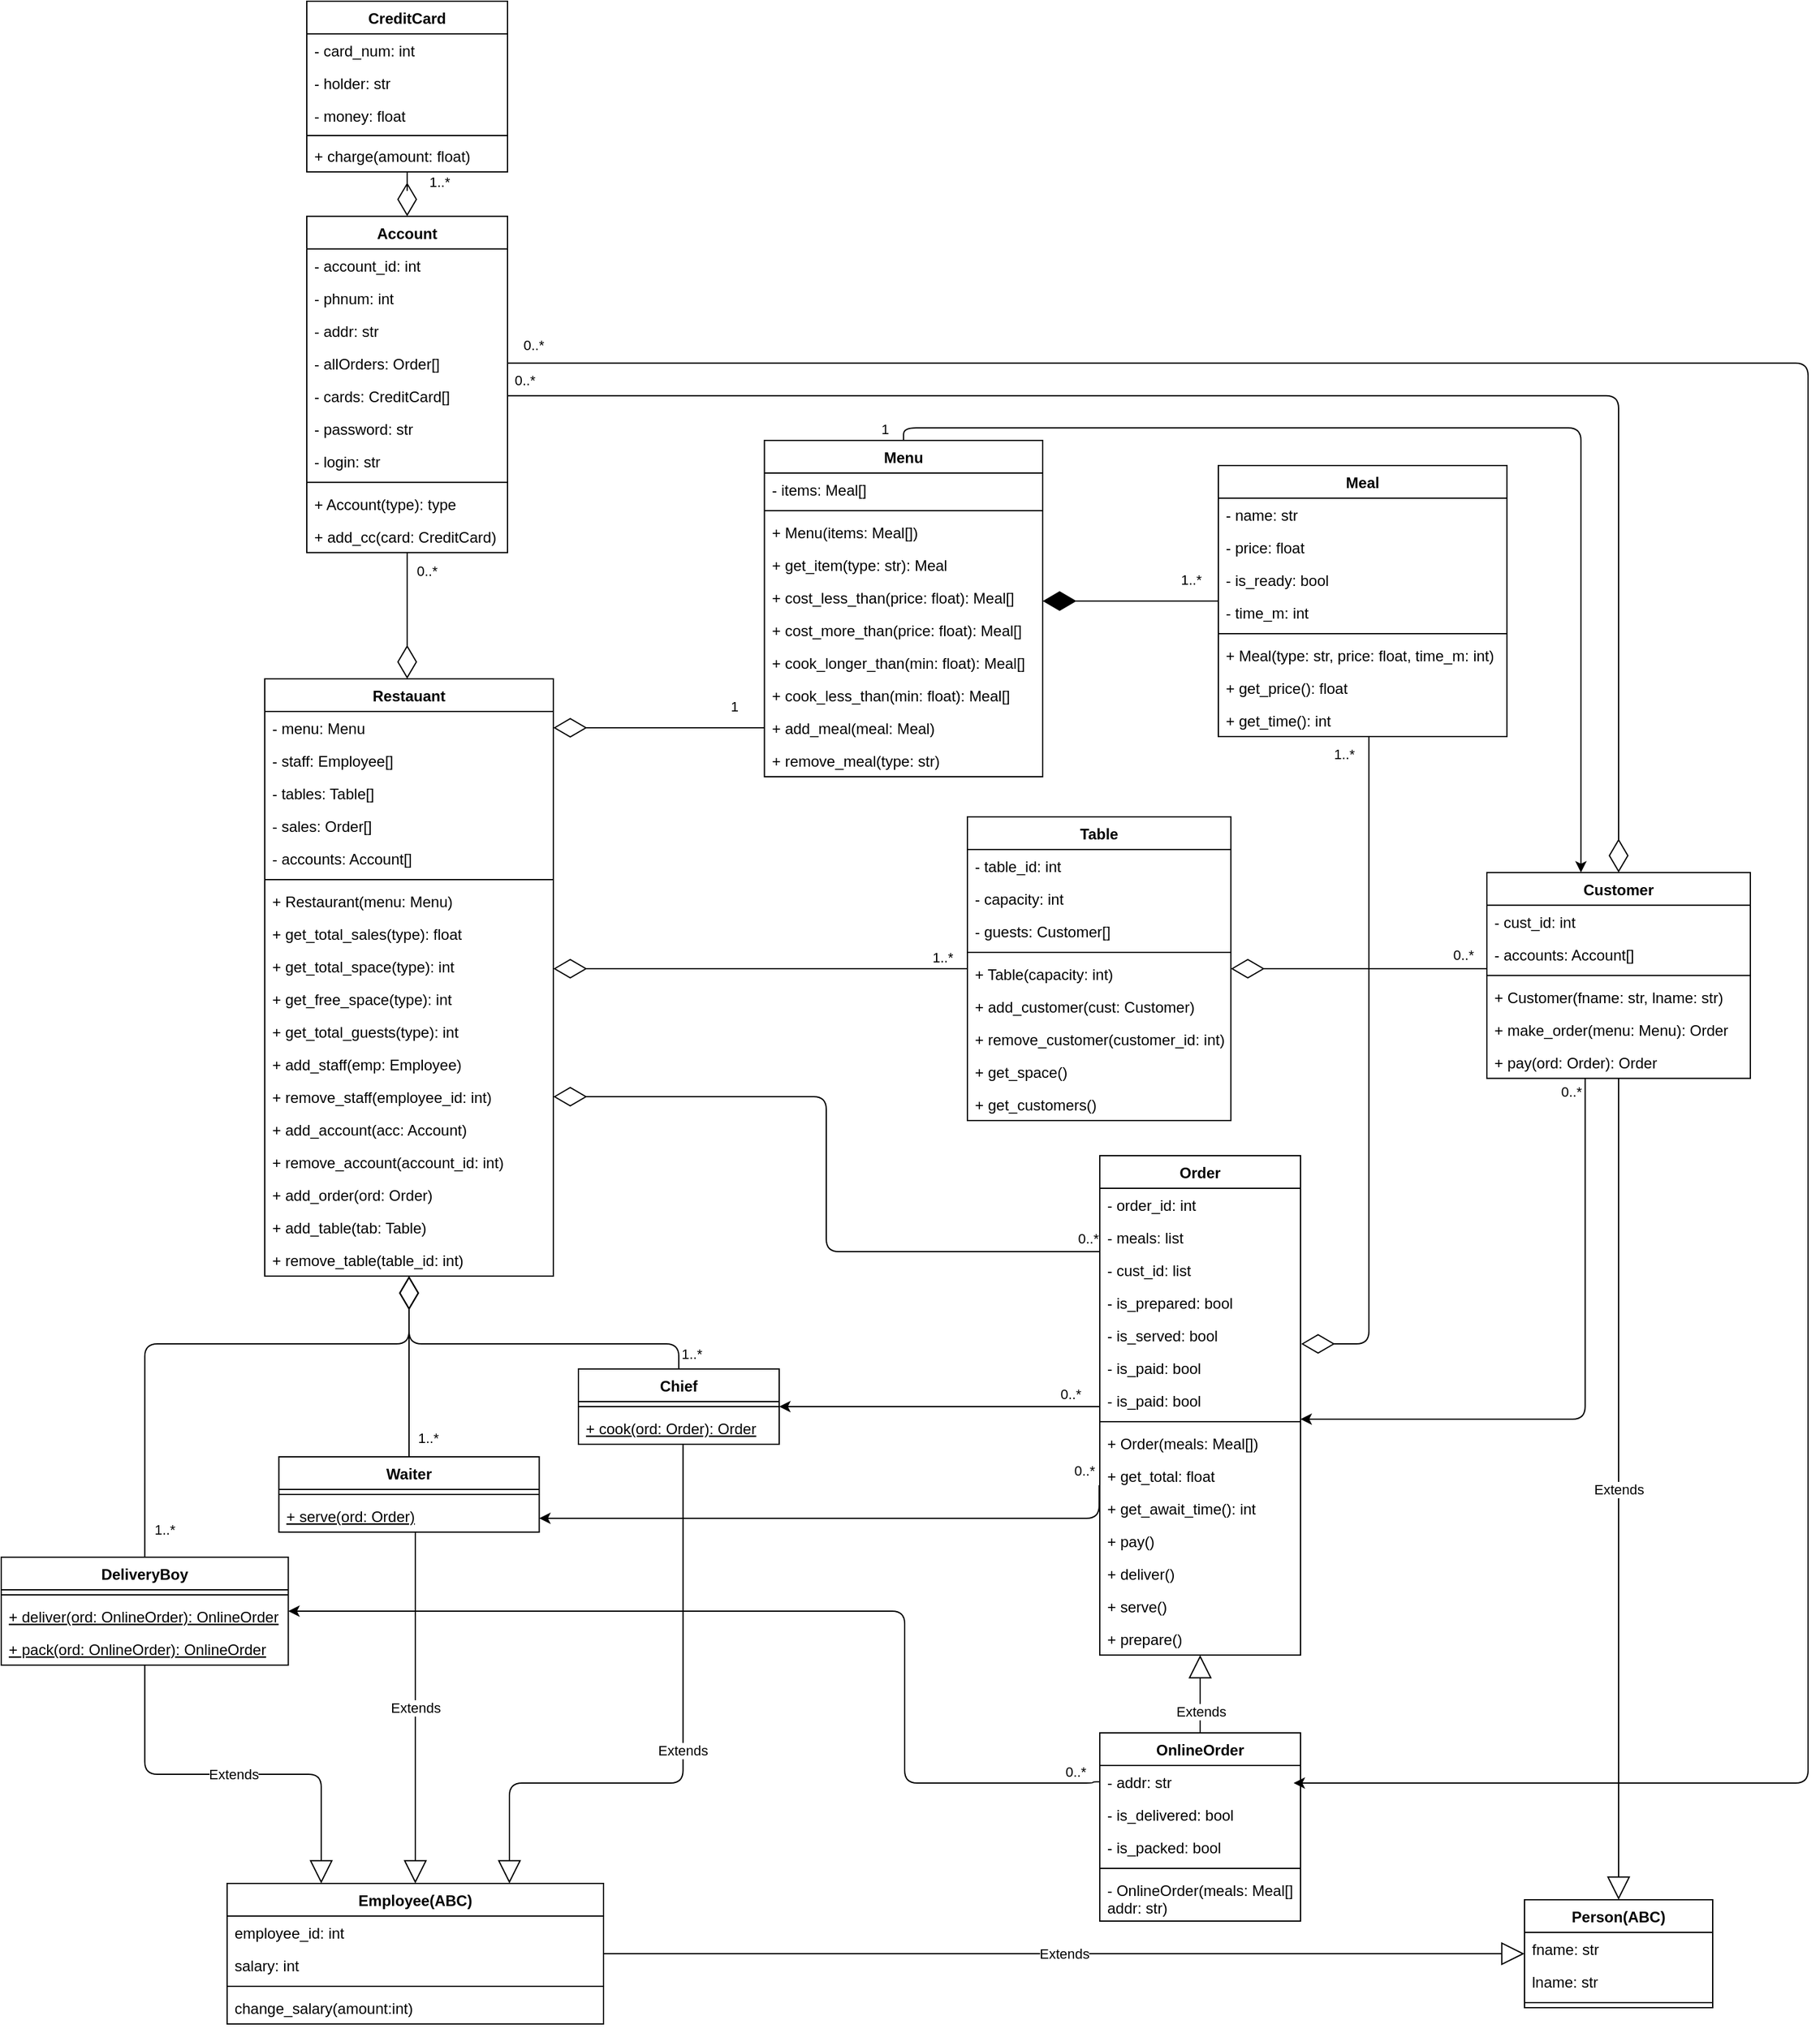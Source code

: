<mxfile version="14.6.12" type="device"><diagram id="C5RBs43oDa-KdzZeNtuy" name="Page-1"><mxGraphModel dx="1369" dy="354" grid="1" gridSize="10" guides="1" tooltips="1" connect="1" arrows="1" fold="1" page="1" pageScale="1" pageWidth="827" pageHeight="1169" math="0" shadow="0"><root><mxCell id="WIyWlLk6GJQsqaUBKTNV-0"/><mxCell id="WIyWlLk6GJQsqaUBKTNV-1" parent="WIyWlLk6GJQsqaUBKTNV-0"/><mxCell id="6IVgwyMmgzkGukLWkvMQ-4" value="Table" style="swimlane;fontStyle=1;align=center;verticalAlign=top;childLayout=stackLayout;horizontal=1;startSize=26;horizontalStack=0;resizeParent=1;resizeParentMax=0;resizeLast=0;collapsible=1;marginBottom=0;" parent="WIyWlLk6GJQsqaUBKTNV-1" vertex="1"><mxGeometry x="280" y="970" width="210" height="242" as="geometry"/></mxCell><mxCell id="6IVgwyMmgzkGukLWkvMQ-5" value="- table_id: int" style="text;strokeColor=none;fillColor=none;align=left;verticalAlign=top;spacingLeft=4;spacingRight=4;overflow=hidden;rotatable=0;points=[[0,0.5],[1,0.5]];portConstraint=eastwest;" parent="6IVgwyMmgzkGukLWkvMQ-4" vertex="1"><mxGeometry y="26" width="210" height="26" as="geometry"/></mxCell><mxCell id="CscqqmLNK9t5abqorVkc-76" value="- capacity: int" style="text;strokeColor=none;fillColor=none;align=left;verticalAlign=top;spacingLeft=4;spacingRight=4;overflow=hidden;rotatable=0;points=[[0,0.5],[1,0.5]];portConstraint=eastwest;" parent="6IVgwyMmgzkGukLWkvMQ-4" vertex="1"><mxGeometry y="52" width="210" height="26" as="geometry"/></mxCell><mxCell id="CscqqmLNK9t5abqorVkc-86" value="- guests: Customer[]" style="text;strokeColor=none;fillColor=none;align=left;verticalAlign=top;spacingLeft=4;spacingRight=4;overflow=hidden;rotatable=0;points=[[0,0.5],[1,0.5]];portConstraint=eastwest;" parent="6IVgwyMmgzkGukLWkvMQ-4" vertex="1"><mxGeometry y="78" width="210" height="26" as="geometry"/></mxCell><mxCell id="6IVgwyMmgzkGukLWkvMQ-6" value="" style="line;strokeWidth=1;fillColor=none;align=left;verticalAlign=middle;spacingTop=-1;spacingLeft=3;spacingRight=3;rotatable=0;labelPosition=right;points=[];portConstraint=eastwest;" parent="6IVgwyMmgzkGukLWkvMQ-4" vertex="1"><mxGeometry y="104" width="210" height="8" as="geometry"/></mxCell><mxCell id="CscqqmLNK9t5abqorVkc-157" value="+ Table(capacity: int)" style="text;strokeColor=none;fillColor=none;align=left;verticalAlign=top;spacingLeft=4;spacingRight=4;overflow=hidden;rotatable=0;points=[[0,0.5],[1,0.5]];portConstraint=eastwest;" parent="6IVgwyMmgzkGukLWkvMQ-4" vertex="1"><mxGeometry y="112" width="210" height="26" as="geometry"/></mxCell><mxCell id="CscqqmLNK9t5abqorVkc-158" value="+ add_customer(cust: Customer)" style="text;strokeColor=none;fillColor=none;align=left;verticalAlign=top;spacingLeft=4;spacingRight=4;overflow=hidden;rotatable=0;points=[[0,0.5],[1,0.5]];portConstraint=eastwest;" parent="6IVgwyMmgzkGukLWkvMQ-4" vertex="1"><mxGeometry y="138" width="210" height="26" as="geometry"/></mxCell><mxCell id="CscqqmLNK9t5abqorVkc-159" value="+ remove_customer(customer_id: int)" style="text;strokeColor=none;fillColor=none;align=left;verticalAlign=top;spacingLeft=4;spacingRight=4;overflow=hidden;rotatable=0;points=[[0,0.5],[1,0.5]];portConstraint=eastwest;" parent="6IVgwyMmgzkGukLWkvMQ-4" vertex="1"><mxGeometry y="164" width="210" height="26" as="geometry"/></mxCell><mxCell id="_CLAHyabNoiACAeS01h1-11" value="+ get_space()" style="text;strokeColor=none;fillColor=none;align=left;verticalAlign=top;spacingLeft=4;spacingRight=4;overflow=hidden;rotatable=0;points=[[0,0.5],[1,0.5]];portConstraint=eastwest;" vertex="1" parent="6IVgwyMmgzkGukLWkvMQ-4"><mxGeometry y="190" width="210" height="26" as="geometry"/></mxCell><mxCell id="_CLAHyabNoiACAeS01h1-12" value="+ get_customers()" style="text;strokeColor=none;fillColor=none;align=left;verticalAlign=top;spacingLeft=4;spacingRight=4;overflow=hidden;rotatable=0;points=[[0,0.5],[1,0.5]];portConstraint=eastwest;" vertex="1" parent="6IVgwyMmgzkGukLWkvMQ-4"><mxGeometry y="216" width="210" height="26" as="geometry"/></mxCell><mxCell id="6IVgwyMmgzkGukLWkvMQ-8" value="Order" style="swimlane;fontStyle=1;align=center;verticalAlign=top;childLayout=stackLayout;horizontal=1;startSize=26;horizontalStack=0;resizeParent=1;resizeParentMax=0;resizeLast=0;collapsible=1;marginBottom=0;" parent="WIyWlLk6GJQsqaUBKTNV-1" vertex="1"><mxGeometry x="385.5" y="1240" width="160" height="398" as="geometry"/></mxCell><mxCell id="6IVgwyMmgzkGukLWkvMQ-9" value="- order_id: int" style="text;strokeColor=none;fillColor=none;align=left;verticalAlign=top;spacingLeft=4;spacingRight=4;overflow=hidden;rotatable=0;points=[[0,0.5],[1,0.5]];portConstraint=eastwest;" parent="6IVgwyMmgzkGukLWkvMQ-8" vertex="1"><mxGeometry y="26" width="160" height="26" as="geometry"/></mxCell><mxCell id="CscqqmLNK9t5abqorVkc-18" value="- meals: list" style="text;strokeColor=none;fillColor=none;align=left;verticalAlign=top;spacingLeft=4;spacingRight=4;overflow=hidden;rotatable=0;points=[[0,0.5],[1,0.5]];portConstraint=eastwest;" parent="6IVgwyMmgzkGukLWkvMQ-8" vertex="1"><mxGeometry y="52" width="160" height="26" as="geometry"/></mxCell><mxCell id="CscqqmLNK9t5abqorVkc-88" value="- cust_id: list" style="text;strokeColor=none;fillColor=none;align=left;verticalAlign=top;spacingLeft=4;spacingRight=4;overflow=hidden;rotatable=0;points=[[0,0.5],[1,0.5]];portConstraint=eastwest;" parent="6IVgwyMmgzkGukLWkvMQ-8" vertex="1"><mxGeometry y="78" width="160" height="26" as="geometry"/></mxCell><mxCell id="CscqqmLNK9t5abqorVkc-169" value="- is_prepared: bool" style="text;strokeColor=none;fillColor=none;align=left;verticalAlign=top;spacingLeft=4;spacingRight=4;overflow=hidden;rotatable=0;points=[[0,0.5],[1,0.5]];portConstraint=eastwest;" parent="6IVgwyMmgzkGukLWkvMQ-8" vertex="1"><mxGeometry y="104" width="160" height="26" as="geometry"/></mxCell><mxCell id="CscqqmLNK9t5abqorVkc-254" value="- is_served: bool" style="text;strokeColor=none;fillColor=none;align=left;verticalAlign=top;spacingLeft=4;spacingRight=4;overflow=hidden;rotatable=0;points=[[0,0.5],[1,0.5]];portConstraint=eastwest;" parent="6IVgwyMmgzkGukLWkvMQ-8" vertex="1"><mxGeometry y="130" width="160" height="26" as="geometry"/></mxCell><mxCell id="CscqqmLNK9t5abqorVkc-255" value="- is_paid: bool" style="text;strokeColor=none;fillColor=none;align=left;verticalAlign=top;spacingLeft=4;spacingRight=4;overflow=hidden;rotatable=0;points=[[0,0.5],[1,0.5]];portConstraint=eastwest;" parent="6IVgwyMmgzkGukLWkvMQ-8" vertex="1"><mxGeometry y="156" width="160" height="26" as="geometry"/></mxCell><mxCell id="_CLAHyabNoiACAeS01h1-6" value="- is_paid: bool" style="text;strokeColor=none;fillColor=none;align=left;verticalAlign=top;spacingLeft=4;spacingRight=4;overflow=hidden;rotatable=0;points=[[0,0.5],[1,0.5]];portConstraint=eastwest;" vertex="1" parent="6IVgwyMmgzkGukLWkvMQ-8"><mxGeometry y="182" width="160" height="26" as="geometry"/></mxCell><mxCell id="6IVgwyMmgzkGukLWkvMQ-10" value="" style="line;strokeWidth=1;fillColor=none;align=left;verticalAlign=middle;spacingTop=-1;spacingLeft=3;spacingRight=3;rotatable=0;labelPosition=right;points=[];portConstraint=eastwest;" parent="6IVgwyMmgzkGukLWkvMQ-8" vertex="1"><mxGeometry y="208" width="160" height="8" as="geometry"/></mxCell><mxCell id="CscqqmLNK9t5abqorVkc-39" value="+ Order(meals: Meal[])" style="text;strokeColor=none;fillColor=none;align=left;verticalAlign=top;spacingLeft=4;spacingRight=4;overflow=hidden;rotatable=0;points=[[0,0.5],[1,0.5]];portConstraint=eastwest;" parent="6IVgwyMmgzkGukLWkvMQ-8" vertex="1"><mxGeometry y="216" width="160" height="26" as="geometry"/></mxCell><mxCell id="CscqqmLNK9t5abqorVkc-35" value="+ get_total: float" style="text;strokeColor=none;fillColor=none;align=left;verticalAlign=top;spacingLeft=4;spacingRight=4;overflow=hidden;rotatable=0;points=[[0,0.5],[1,0.5]];portConstraint=eastwest;" parent="6IVgwyMmgzkGukLWkvMQ-8" vertex="1"><mxGeometry y="242" width="160" height="26" as="geometry"/></mxCell><mxCell id="CscqqmLNK9t5abqorVkc-48" value="+ get_await_time(): int" style="text;strokeColor=none;fillColor=none;align=left;verticalAlign=top;spacingLeft=4;spacingRight=4;overflow=hidden;rotatable=0;points=[[0,0.5],[1,0.5]];portConstraint=eastwest;" parent="6IVgwyMmgzkGukLWkvMQ-8" vertex="1"><mxGeometry y="268" width="160" height="26" as="geometry"/></mxCell><mxCell id="_CLAHyabNoiACAeS01h1-7" value="+ pay()" style="text;strokeColor=none;fillColor=none;align=left;verticalAlign=top;spacingLeft=4;spacingRight=4;overflow=hidden;rotatable=0;points=[[0,0.5],[1,0.5]];portConstraint=eastwest;" vertex="1" parent="6IVgwyMmgzkGukLWkvMQ-8"><mxGeometry y="294" width="160" height="26" as="geometry"/></mxCell><mxCell id="_CLAHyabNoiACAeS01h1-8" value="+ deliver()" style="text;strokeColor=none;fillColor=none;align=left;verticalAlign=top;spacingLeft=4;spacingRight=4;overflow=hidden;rotatable=0;points=[[0,0.5],[1,0.5]];portConstraint=eastwest;" vertex="1" parent="6IVgwyMmgzkGukLWkvMQ-8"><mxGeometry y="320" width="160" height="26" as="geometry"/></mxCell><mxCell id="_CLAHyabNoiACAeS01h1-9" value="+ serve()" style="text;strokeColor=none;fillColor=none;align=left;verticalAlign=top;spacingLeft=4;spacingRight=4;overflow=hidden;rotatable=0;points=[[0,0.5],[1,0.5]];portConstraint=eastwest;" vertex="1" parent="6IVgwyMmgzkGukLWkvMQ-8"><mxGeometry y="346" width="160" height="26" as="geometry"/></mxCell><mxCell id="_CLAHyabNoiACAeS01h1-10" value="+ prepare()" style="text;strokeColor=none;fillColor=none;align=left;verticalAlign=top;spacingLeft=4;spacingRight=4;overflow=hidden;rotatable=0;points=[[0,0.5],[1,0.5]];portConstraint=eastwest;" vertex="1" parent="6IVgwyMmgzkGukLWkvMQ-8"><mxGeometry y="372" width="160" height="26" as="geometry"/></mxCell><mxCell id="6IVgwyMmgzkGukLWkvMQ-28" value="Person(ABC)" style="swimlane;fontStyle=1;align=center;verticalAlign=top;childLayout=stackLayout;horizontal=1;startSize=26;horizontalStack=0;resizeParent=1;resizeParentMax=0;resizeLast=0;collapsible=1;marginBottom=0;" parent="WIyWlLk6GJQsqaUBKTNV-1" vertex="1"><mxGeometry x="724" y="1833" width="150" height="86" as="geometry"/></mxCell><mxCell id="6IVgwyMmgzkGukLWkvMQ-29" value="fname: str" style="text;strokeColor=none;fillColor=none;align=left;verticalAlign=top;spacingLeft=4;spacingRight=4;overflow=hidden;rotatable=0;points=[[0,0.5],[1,0.5]];portConstraint=eastwest;" parent="6IVgwyMmgzkGukLWkvMQ-28" vertex="1"><mxGeometry y="26" width="150" height="26" as="geometry"/></mxCell><mxCell id="6IVgwyMmgzkGukLWkvMQ-136" value="lname: str" style="text;strokeColor=none;fillColor=none;align=left;verticalAlign=top;spacingLeft=4;spacingRight=4;overflow=hidden;rotatable=0;points=[[0,0.5],[1,0.5]];portConstraint=eastwest;" parent="6IVgwyMmgzkGukLWkvMQ-28" vertex="1"><mxGeometry y="52" width="150" height="26" as="geometry"/></mxCell><mxCell id="6IVgwyMmgzkGukLWkvMQ-30" value="" style="line;strokeWidth=1;fillColor=none;align=left;verticalAlign=middle;spacingTop=-1;spacingLeft=3;spacingRight=3;rotatable=0;labelPosition=right;points=[];portConstraint=eastwest;" parent="6IVgwyMmgzkGukLWkvMQ-28" vertex="1"><mxGeometry y="78" width="150" height="8" as="geometry"/></mxCell><mxCell id="6IVgwyMmgzkGukLWkvMQ-32" value="Customer" style="swimlane;fontStyle=1;align=center;verticalAlign=top;childLayout=stackLayout;horizontal=1;startSize=26;horizontalStack=0;resizeParent=1;resizeParentMax=0;resizeLast=0;collapsible=1;marginBottom=0;" parent="WIyWlLk6GJQsqaUBKTNV-1" vertex="1"><mxGeometry x="694" y="1014.34" width="210" height="164" as="geometry"/></mxCell><mxCell id="6IVgwyMmgzkGukLWkvMQ-33" value="- cust_id: int" style="text;strokeColor=none;fillColor=none;align=left;verticalAlign=top;spacingLeft=4;spacingRight=4;overflow=hidden;rotatable=0;points=[[0,0.5],[1,0.5]];portConstraint=eastwest;" parent="6IVgwyMmgzkGukLWkvMQ-32" vertex="1"><mxGeometry y="26" width="210" height="26" as="geometry"/></mxCell><mxCell id="CscqqmLNK9t5abqorVkc-150" value="- accounts: Account[]" style="text;strokeColor=none;fillColor=none;align=left;verticalAlign=top;spacingLeft=4;spacingRight=4;overflow=hidden;rotatable=0;points=[[0,0.5],[1,0.5]];portConstraint=eastwest;" parent="6IVgwyMmgzkGukLWkvMQ-32" vertex="1"><mxGeometry y="52" width="210" height="26" as="geometry"/></mxCell><mxCell id="6IVgwyMmgzkGukLWkvMQ-34" value="" style="line;strokeWidth=1;fillColor=none;align=left;verticalAlign=middle;spacingTop=-1;spacingLeft=3;spacingRight=3;rotatable=0;labelPosition=right;points=[];portConstraint=eastwest;" parent="6IVgwyMmgzkGukLWkvMQ-32" vertex="1"><mxGeometry y="78" width="210" height="8" as="geometry"/></mxCell><mxCell id="CscqqmLNK9t5abqorVkc-21" value="+ Customer(fname: str, lname: str)" style="text;strokeColor=none;fillColor=none;align=left;verticalAlign=top;spacingLeft=4;spacingRight=4;overflow=hidden;rotatable=0;points=[[0,0.5],[1,0.5]];portConstraint=eastwest;" parent="6IVgwyMmgzkGukLWkvMQ-32" vertex="1"><mxGeometry y="86" width="210" height="26" as="geometry"/></mxCell><mxCell id="CscqqmLNK9t5abqorVkc-41" value="+ make_order(menu: Menu): Order" style="text;strokeColor=none;fillColor=none;align=left;verticalAlign=top;spacingLeft=4;spacingRight=4;overflow=hidden;rotatable=0;points=[[0,0.5],[1,0.5]];portConstraint=eastwest;" parent="6IVgwyMmgzkGukLWkvMQ-32" vertex="1"><mxGeometry y="112" width="210" height="26" as="geometry"/></mxCell><mxCell id="CscqqmLNK9t5abqorVkc-256" value="+ pay(ord: Order): Order" style="text;strokeColor=none;fillColor=none;align=left;verticalAlign=top;spacingLeft=4;spacingRight=4;overflow=hidden;rotatable=0;points=[[0,0.5],[1,0.5]];portConstraint=eastwest;" parent="6IVgwyMmgzkGukLWkvMQ-32" vertex="1"><mxGeometry y="138" width="210" height="26" as="geometry"/></mxCell><mxCell id="6IVgwyMmgzkGukLWkvMQ-36" value="Employee(ABC)" style="swimlane;fontStyle=1;align=center;verticalAlign=top;childLayout=stackLayout;horizontal=1;startSize=26;horizontalStack=0;resizeParent=1;resizeParentMax=0;resizeLast=0;collapsible=1;marginBottom=0;" parent="WIyWlLk6GJQsqaUBKTNV-1" vertex="1"><mxGeometry x="-310" y="1820" width="300" height="112" as="geometry"/></mxCell><mxCell id="O6WLs0BaMS3x6yio9JV_-1" value="employee_id: int" style="text;strokeColor=none;fillColor=none;align=left;verticalAlign=top;spacingLeft=4;spacingRight=4;overflow=hidden;rotatable=0;points=[[0,0.5],[1,0.5]];portConstraint=eastwest;" parent="6IVgwyMmgzkGukLWkvMQ-36" vertex="1"><mxGeometry y="26" width="300" height="26" as="geometry"/></mxCell><mxCell id="6IVgwyMmgzkGukLWkvMQ-37" value="salary: int" style="text;strokeColor=none;fillColor=none;align=left;verticalAlign=top;spacingLeft=4;spacingRight=4;overflow=hidden;rotatable=0;points=[[0,0.5],[1,0.5]];portConstraint=eastwest;" parent="6IVgwyMmgzkGukLWkvMQ-36" vertex="1"><mxGeometry y="52" width="300" height="26" as="geometry"/></mxCell><mxCell id="6IVgwyMmgzkGukLWkvMQ-38" value="" style="line;strokeWidth=1;fillColor=none;align=left;verticalAlign=middle;spacingTop=-1;spacingLeft=3;spacingRight=3;rotatable=0;labelPosition=right;points=[];portConstraint=eastwest;" parent="6IVgwyMmgzkGukLWkvMQ-36" vertex="1"><mxGeometry y="78" width="300" height="8" as="geometry"/></mxCell><mxCell id="CscqqmLNK9t5abqorVkc-58" value="change_salary(amount:int)" style="text;strokeColor=none;fillColor=none;align=left;verticalAlign=top;spacingLeft=4;spacingRight=4;overflow=hidden;rotatable=0;points=[[0,0.5],[1,0.5]];portConstraint=eastwest;" parent="6IVgwyMmgzkGukLWkvMQ-36" vertex="1"><mxGeometry y="86" width="300" height="26" as="geometry"/></mxCell><mxCell id="6IVgwyMmgzkGukLWkvMQ-45" value="Waiter" style="swimlane;fontStyle=1;align=center;verticalAlign=top;childLayout=stackLayout;horizontal=1;startSize=26;horizontalStack=0;resizeParent=1;resizeParentMax=0;resizeLast=0;collapsible=1;marginBottom=0;" parent="WIyWlLk6GJQsqaUBKTNV-1" vertex="1"><mxGeometry x="-268.75" y="1480" width="207.5" height="60" as="geometry"/></mxCell><mxCell id="6IVgwyMmgzkGukLWkvMQ-47" value="" style="line;strokeWidth=1;fillColor=none;align=left;verticalAlign=middle;spacingTop=-1;spacingLeft=3;spacingRight=3;rotatable=0;labelPosition=right;points=[];portConstraint=eastwest;" parent="6IVgwyMmgzkGukLWkvMQ-45" vertex="1"><mxGeometry y="26" width="207.5" height="8" as="geometry"/></mxCell><mxCell id="CscqqmLNK9t5abqorVkc-20" value="+ serve(ord: Order)" style="text;strokeColor=none;fillColor=none;align=left;verticalAlign=top;spacingLeft=4;spacingRight=4;overflow=hidden;rotatable=0;points=[[0,0.5],[1,0.5]];portConstraint=eastwest;fontStyle=4" parent="6IVgwyMmgzkGukLWkvMQ-45" vertex="1"><mxGeometry y="34" width="207.5" height="26" as="geometry"/></mxCell><mxCell id="6IVgwyMmgzkGukLWkvMQ-66" value="CreditCard" style="swimlane;fontStyle=1;align=center;verticalAlign=top;childLayout=stackLayout;horizontal=1;startSize=26;horizontalStack=0;resizeParent=1;resizeParentMax=0;resizeLast=0;collapsible=1;marginBottom=0;" parent="WIyWlLk6GJQsqaUBKTNV-1" vertex="1"><mxGeometry x="-246.5" y="320" width="160" height="136" as="geometry"/></mxCell><mxCell id="6IVgwyMmgzkGukLWkvMQ-141" value="- card_num: int" style="text;strokeColor=none;fillColor=none;align=left;verticalAlign=top;spacingLeft=4;spacingRight=4;overflow=hidden;rotatable=0;points=[[0,0.5],[1,0.5]];portConstraint=eastwest;" parent="6IVgwyMmgzkGukLWkvMQ-66" vertex="1"><mxGeometry y="26" width="160" height="26" as="geometry"/></mxCell><mxCell id="6IVgwyMmgzkGukLWkvMQ-142" value="- holder: str" style="text;strokeColor=none;fillColor=none;align=left;verticalAlign=top;spacingLeft=4;spacingRight=4;overflow=hidden;rotatable=0;points=[[0,0.5],[1,0.5]];portConstraint=eastwest;" parent="6IVgwyMmgzkGukLWkvMQ-66" vertex="1"><mxGeometry y="52" width="160" height="26" as="geometry"/></mxCell><mxCell id="_CLAHyabNoiACAeS01h1-4" value="- money: float" style="text;strokeColor=none;fillColor=none;align=left;verticalAlign=top;spacingLeft=4;spacingRight=4;overflow=hidden;rotatable=0;points=[[0,0.5],[1,0.5]];portConstraint=eastwest;" vertex="1" parent="6IVgwyMmgzkGukLWkvMQ-66"><mxGeometry y="78" width="160" height="26" as="geometry"/></mxCell><mxCell id="6IVgwyMmgzkGukLWkvMQ-68" value="" style="line;strokeWidth=1;fillColor=none;align=left;verticalAlign=middle;spacingTop=-1;spacingLeft=3;spacingRight=3;rotatable=0;labelPosition=right;points=[];portConstraint=eastwest;" parent="6IVgwyMmgzkGukLWkvMQ-66" vertex="1"><mxGeometry y="104" width="160" height="6" as="geometry"/></mxCell><mxCell id="CscqqmLNK9t5abqorVkc-16" value="+ charge(amount: float)" style="text;strokeColor=none;fillColor=none;align=left;verticalAlign=top;spacingLeft=4;spacingRight=4;overflow=hidden;rotatable=0;points=[[0,0.5],[1,0.5]];portConstraint=eastwest;" parent="6IVgwyMmgzkGukLWkvMQ-66" vertex="1"><mxGeometry y="110" width="160" height="26" as="geometry"/></mxCell><mxCell id="6IVgwyMmgzkGukLWkvMQ-150" value="OnlineOrder" style="swimlane;fontStyle=1;align=center;verticalAlign=top;childLayout=stackLayout;horizontal=1;startSize=26;horizontalStack=0;resizeParent=1;resizeParentMax=0;resizeLast=0;collapsible=1;marginBottom=0;" parent="WIyWlLk6GJQsqaUBKTNV-1" vertex="1"><mxGeometry x="385.5" y="1700" width="160" height="150" as="geometry"/></mxCell><mxCell id="CscqqmLNK9t5abqorVkc-70" value="- addr: str" style="text;strokeColor=none;fillColor=none;align=left;verticalAlign=top;spacingLeft=4;spacingRight=4;overflow=hidden;rotatable=0;points=[[0,0.5],[1,0.5]];portConstraint=eastwest;" parent="6IVgwyMmgzkGukLWkvMQ-150" vertex="1"><mxGeometry y="26" width="160" height="26" as="geometry"/></mxCell><mxCell id="CscqqmLNK9t5abqorVkc-72" value="- is_delivered: bool" style="text;strokeColor=none;fillColor=none;align=left;verticalAlign=top;spacingLeft=4;spacingRight=4;overflow=hidden;rotatable=0;points=[[0,0.5],[1,0.5]];portConstraint=eastwest;" parent="6IVgwyMmgzkGukLWkvMQ-150" vertex="1"><mxGeometry y="52" width="160" height="26" as="geometry"/></mxCell><mxCell id="CscqqmLNK9t5abqorVkc-266" value="- is_packed: bool" style="text;strokeColor=none;fillColor=none;align=left;verticalAlign=top;spacingLeft=4;spacingRight=4;overflow=hidden;rotatable=0;points=[[0,0.5],[1,0.5]];portConstraint=eastwest;" parent="6IVgwyMmgzkGukLWkvMQ-150" vertex="1"><mxGeometry y="78" width="160" height="26" as="geometry"/></mxCell><mxCell id="6IVgwyMmgzkGukLWkvMQ-152" value="" style="line;strokeWidth=1;fillColor=none;align=left;verticalAlign=middle;spacingTop=-1;spacingLeft=3;spacingRight=3;rotatable=0;labelPosition=right;points=[];portConstraint=eastwest;" parent="6IVgwyMmgzkGukLWkvMQ-150" vertex="1"><mxGeometry y="104" width="160" height="8" as="geometry"/></mxCell><mxCell id="CscqqmLNK9t5abqorVkc-83" value="- OnlineOrder(meals: Meal[], &#10;addr: str)" style="text;strokeColor=none;fillColor=none;align=left;verticalAlign=top;spacingLeft=4;spacingRight=4;overflow=hidden;rotatable=0;points=[[0,0.5],[1,0.5]];portConstraint=eastwest;" parent="6IVgwyMmgzkGukLWkvMQ-150" vertex="1"><mxGeometry y="112" width="160" height="38" as="geometry"/></mxCell><mxCell id="CscqqmLNK9t5abqorVkc-22" value="Meal" style="swimlane;fontStyle=1;align=center;verticalAlign=top;childLayout=stackLayout;horizontal=1;startSize=26;horizontalStack=0;resizeParent=1;resizeParentMax=0;resizeLast=0;collapsible=1;marginBottom=0;" parent="WIyWlLk6GJQsqaUBKTNV-1" vertex="1"><mxGeometry x="480" y="690" width="230" height="216" as="geometry"/></mxCell><mxCell id="CscqqmLNK9t5abqorVkc-23" value="- name: str" style="text;strokeColor=none;fillColor=none;align=left;verticalAlign=top;spacingLeft=4;spacingRight=4;overflow=hidden;rotatable=0;points=[[0,0.5],[1,0.5]];portConstraint=eastwest;" parent="CscqqmLNK9t5abqorVkc-22" vertex="1"><mxGeometry y="26" width="230" height="26" as="geometry"/></mxCell><mxCell id="CscqqmLNK9t5abqorVkc-26" value="- price: float" style="text;strokeColor=none;fillColor=none;align=left;verticalAlign=top;spacingLeft=4;spacingRight=4;overflow=hidden;rotatable=0;points=[[0,0.5],[1,0.5]];portConstraint=eastwest;" parent="CscqqmLNK9t5abqorVkc-22" vertex="1"><mxGeometry y="52" width="230" height="26" as="geometry"/></mxCell><mxCell id="CscqqmLNK9t5abqorVkc-60" value="- is_ready: bool" style="text;strokeColor=none;fillColor=none;align=left;verticalAlign=top;spacingLeft=4;spacingRight=4;overflow=hidden;rotatable=0;points=[[0,0.5],[1,0.5]];portConstraint=eastwest;" parent="CscqqmLNK9t5abqorVkc-22" vertex="1"><mxGeometry y="78" width="230" height="26" as="geometry"/></mxCell><mxCell id="CscqqmLNK9t5abqorVkc-46" value="- time_m: int" style="text;strokeColor=none;fillColor=none;align=left;verticalAlign=top;spacingLeft=4;spacingRight=4;overflow=hidden;rotatable=0;points=[[0,0.5],[1,0.5]];portConstraint=eastwest;" parent="CscqqmLNK9t5abqorVkc-22" vertex="1"><mxGeometry y="104" width="230" height="26" as="geometry"/></mxCell><mxCell id="CscqqmLNK9t5abqorVkc-24" value="" style="line;strokeWidth=1;fillColor=none;align=left;verticalAlign=middle;spacingTop=-1;spacingLeft=3;spacingRight=3;rotatable=0;labelPosition=right;points=[];portConstraint=eastwest;" parent="CscqqmLNK9t5abqorVkc-22" vertex="1"><mxGeometry y="130" width="230" height="8" as="geometry"/></mxCell><mxCell id="CscqqmLNK9t5abqorVkc-47" value="+ Meal(type: str, price: float, time_m: int)" style="text;strokeColor=none;fillColor=none;align=left;verticalAlign=top;spacingLeft=4;spacingRight=4;overflow=hidden;rotatable=0;points=[[0,0.5],[1,0.5]];portConstraint=eastwest;" parent="CscqqmLNK9t5abqorVkc-22" vertex="1"><mxGeometry y="138" width="230" height="26" as="geometry"/></mxCell><mxCell id="CscqqmLNK9t5abqorVkc-25" value="+ get_price(): float" style="text;strokeColor=none;fillColor=none;align=left;verticalAlign=top;spacingLeft=4;spacingRight=4;overflow=hidden;rotatable=0;points=[[0,0.5],[1,0.5]];portConstraint=eastwest;" parent="CscqqmLNK9t5abqorVkc-22" vertex="1"><mxGeometry y="164" width="230" height="26" as="geometry"/></mxCell><mxCell id="CscqqmLNK9t5abqorVkc-49" value="+ get_time(): int" style="text;strokeColor=none;fillColor=none;align=left;verticalAlign=top;spacingLeft=4;spacingRight=4;overflow=hidden;rotatable=0;points=[[0,0.5],[1,0.5]];portConstraint=eastwest;" parent="CscqqmLNK9t5abqorVkc-22" vertex="1"><mxGeometry y="190" width="230" height="26" as="geometry"/></mxCell><mxCell id="CscqqmLNK9t5abqorVkc-81" value="" style="endArrow=diamondThin;endFill=0;endSize=24;html=1;edgeStyle=elbowEdgeStyle;elbow=vertical;" parent="WIyWlLk6GJQsqaUBKTNV-1" source="6IVgwyMmgzkGukLWkvMQ-66" target="CscqqmLNK9t5abqorVkc-89" edge="1"><mxGeometry width="160" relative="1" as="geometry"><mxPoint x="-321.5" y="430" as="sourcePoint"/><mxPoint x="-161.5" y="430" as="targetPoint"/></mxGeometry></mxCell><mxCell id="CscqqmLNK9t5abqorVkc-82" value="1..*" style="edgeLabel;html=1;align=center;verticalAlign=middle;resizable=0;points=[];" parent="CscqqmLNK9t5abqorVkc-81" vertex="1" connectable="0"><mxGeometry x="-0.789" y="3" relative="1" as="geometry"><mxPoint x="22" y="4" as="offset"/></mxGeometry></mxCell><mxCell id="CscqqmLNK9t5abqorVkc-89" value="Account" style="swimlane;fontStyle=1;align=center;verticalAlign=top;childLayout=stackLayout;horizontal=1;startSize=26;horizontalStack=0;resizeParent=1;resizeParentMax=0;resizeLast=0;collapsible=1;marginBottom=0;" parent="WIyWlLk6GJQsqaUBKTNV-1" vertex="1"><mxGeometry x="-246.5" y="491.41" width="160" height="268" as="geometry"/></mxCell><mxCell id="6IVgwyMmgzkGukLWkvMQ-143" value="- account_id: int" style="text;strokeColor=none;fillColor=none;align=left;verticalAlign=top;spacingLeft=4;spacingRight=4;overflow=hidden;rotatable=0;points=[[0,0.5],[1,0.5]];portConstraint=eastwest;" parent="CscqqmLNK9t5abqorVkc-89" vertex="1"><mxGeometry y="26" width="160" height="26" as="geometry"/></mxCell><mxCell id="6IVgwyMmgzkGukLWkvMQ-137" value="- phnum: int" style="text;strokeColor=none;fillColor=none;align=left;verticalAlign=top;spacingLeft=4;spacingRight=4;overflow=hidden;rotatable=0;points=[[0,0.5],[1,0.5]];portConstraint=eastwest;" parent="CscqqmLNK9t5abqorVkc-89" vertex="1"><mxGeometry y="52" width="160" height="26" as="geometry"/></mxCell><mxCell id="6IVgwyMmgzkGukLWkvMQ-138" value="- addr: str" style="text;strokeColor=none;fillColor=none;align=left;verticalAlign=top;spacingLeft=4;spacingRight=4;overflow=hidden;rotatable=0;points=[[0,0.5],[1,0.5]];portConstraint=eastwest;" parent="CscqqmLNK9t5abqorVkc-89" vertex="1"><mxGeometry y="78" width="160" height="26" as="geometry"/></mxCell><mxCell id="CscqqmLNK9t5abqorVkc-55" value="- allOrders: Order[]" style="text;strokeColor=none;fillColor=none;align=left;verticalAlign=top;spacingLeft=4;spacingRight=4;overflow=hidden;rotatable=0;points=[[0,0.5],[1,0.5]];portConstraint=eastwest;" parent="CscqqmLNK9t5abqorVkc-89" vertex="1"><mxGeometry y="104" width="160" height="26" as="geometry"/></mxCell><mxCell id="CscqqmLNK9t5abqorVkc-51" value="- cards: CreditCard[]" style="text;strokeColor=none;fillColor=none;align=left;verticalAlign=top;spacingLeft=4;spacingRight=4;overflow=hidden;rotatable=0;points=[[0,0.5],[1,0.5]];portConstraint=eastwest;" parent="CscqqmLNK9t5abqorVkc-89" vertex="1"><mxGeometry y="130" width="160" height="26" as="geometry"/></mxCell><mxCell id="CscqqmLNK9t5abqorVkc-73" value="- password: str" style="text;strokeColor=none;fillColor=none;align=left;verticalAlign=top;spacingLeft=4;spacingRight=4;overflow=hidden;rotatable=0;points=[[0,0.5],[1,0.5]];portConstraint=eastwest;" parent="CscqqmLNK9t5abqorVkc-89" vertex="1"><mxGeometry y="156" width="160" height="26" as="geometry"/></mxCell><mxCell id="6IVgwyMmgzkGukLWkvMQ-88" value="- login: str" style="text;strokeColor=none;fillColor=none;align=left;verticalAlign=top;spacingLeft=4;spacingRight=4;overflow=hidden;rotatable=0;points=[[0,0.5],[1,0.5]];portConstraint=eastwest;" parent="CscqqmLNK9t5abqorVkc-89" vertex="1"><mxGeometry y="182" width="160" height="26" as="geometry"/></mxCell><mxCell id="CscqqmLNK9t5abqorVkc-91" value="" style="line;strokeWidth=1;fillColor=none;align=left;verticalAlign=middle;spacingTop=-1;spacingLeft=3;spacingRight=3;rotatable=0;labelPosition=right;points=[];portConstraint=eastwest;" parent="CscqqmLNK9t5abqorVkc-89" vertex="1"><mxGeometry y="208" width="160" height="8" as="geometry"/></mxCell><mxCell id="CscqqmLNK9t5abqorVkc-92" value="+ Account(type): type" style="text;strokeColor=none;fillColor=none;align=left;verticalAlign=top;spacingLeft=4;spacingRight=4;overflow=hidden;rotatable=0;points=[[0,0.5],[1,0.5]];portConstraint=eastwest;" parent="CscqqmLNK9t5abqorVkc-89" vertex="1"><mxGeometry y="216" width="160" height="26" as="geometry"/></mxCell><mxCell id="CscqqmLNK9t5abqorVkc-252" value="+ add_cc(card: CreditCard)" style="text;strokeColor=none;fillColor=none;align=left;verticalAlign=top;spacingLeft=4;spacingRight=4;overflow=hidden;rotatable=0;points=[[0,0.5],[1,0.5]];portConstraint=eastwest;" parent="CscqqmLNK9t5abqorVkc-89" vertex="1"><mxGeometry y="242" width="160" height="26" as="geometry"/></mxCell><mxCell id="CscqqmLNK9t5abqorVkc-95" value="Restauant" style="swimlane;fontStyle=1;align=center;verticalAlign=top;childLayout=stackLayout;horizontal=1;startSize=26;horizontalStack=0;resizeParent=1;resizeParentMax=0;resizeLast=0;collapsible=1;marginBottom=0;" parent="WIyWlLk6GJQsqaUBKTNV-1" vertex="1"><mxGeometry x="-280" y="860" width="230" height="476" as="geometry"/></mxCell><mxCell id="CscqqmLNK9t5abqorVkc-96" value="- menu: Menu" style="text;strokeColor=none;fillColor=none;align=left;verticalAlign=top;spacingLeft=4;spacingRight=4;overflow=hidden;rotatable=0;points=[[0,0.5],[1,0.5]];portConstraint=eastwest;" parent="CscqqmLNK9t5abqorVkc-95" vertex="1"><mxGeometry y="26" width="230" height="26" as="geometry"/></mxCell><mxCell id="CscqqmLNK9t5abqorVkc-100" value="- staff: Employee[]" style="text;strokeColor=none;fillColor=none;align=left;verticalAlign=top;spacingLeft=4;spacingRight=4;overflow=hidden;rotatable=0;points=[[0,0.5],[1,0.5]];portConstraint=eastwest;" parent="CscqqmLNK9t5abqorVkc-95" vertex="1"><mxGeometry y="52" width="230" height="26" as="geometry"/></mxCell><mxCell id="CscqqmLNK9t5abqorVkc-101" value="- tables: Table[]" style="text;strokeColor=none;fillColor=none;align=left;verticalAlign=top;spacingLeft=4;spacingRight=4;overflow=hidden;rotatable=0;points=[[0,0.5],[1,0.5]];portConstraint=eastwest;" parent="CscqqmLNK9t5abqorVkc-95" vertex="1"><mxGeometry y="78" width="230" height="26" as="geometry"/></mxCell><mxCell id="CscqqmLNK9t5abqorVkc-179" value="- sales: Order[]" style="text;strokeColor=none;fillColor=none;align=left;verticalAlign=top;spacingLeft=4;spacingRight=4;overflow=hidden;rotatable=0;points=[[0,0.5],[1,0.5]];portConstraint=eastwest;" parent="CscqqmLNK9t5abqorVkc-95" vertex="1"><mxGeometry y="104" width="230" height="26" as="geometry"/></mxCell><mxCell id="CscqqmLNK9t5abqorVkc-104" value="- accounts: Account[]" style="text;strokeColor=none;fillColor=none;align=left;verticalAlign=top;spacingLeft=4;spacingRight=4;overflow=hidden;rotatable=0;points=[[0,0.5],[1,0.5]];portConstraint=eastwest;" parent="CscqqmLNK9t5abqorVkc-95" vertex="1"><mxGeometry y="130" width="230" height="26" as="geometry"/></mxCell><mxCell id="CscqqmLNK9t5abqorVkc-97" value="" style="line;strokeWidth=1;fillColor=none;align=left;verticalAlign=middle;spacingTop=-1;spacingLeft=3;spacingRight=3;rotatable=0;labelPosition=right;points=[];portConstraint=eastwest;" parent="CscqqmLNK9t5abqorVkc-95" vertex="1"><mxGeometry y="156" width="230" height="8" as="geometry"/></mxCell><mxCell id="CscqqmLNK9t5abqorVkc-106" value="+ Restaurant(menu: Menu)" style="text;strokeColor=none;fillColor=none;align=left;verticalAlign=top;spacingLeft=4;spacingRight=4;overflow=hidden;rotatable=0;points=[[0,0.5],[1,0.5]];portConstraint=eastwest;" parent="CscqqmLNK9t5abqorVkc-95" vertex="1"><mxGeometry y="164" width="230" height="26" as="geometry"/></mxCell><mxCell id="CscqqmLNK9t5abqorVkc-98" value="+ get_total_sales(type): float" style="text;strokeColor=none;fillColor=none;align=left;verticalAlign=top;spacingLeft=4;spacingRight=4;overflow=hidden;rotatable=0;points=[[0,0.5],[1,0.5]];portConstraint=eastwest;" parent="CscqqmLNK9t5abqorVkc-95" vertex="1"><mxGeometry y="190" width="230" height="26" as="geometry"/></mxCell><mxCell id="CscqqmLNK9t5abqorVkc-117" value="+ get_total_space(type): int" style="text;strokeColor=none;fillColor=none;align=left;verticalAlign=top;spacingLeft=4;spacingRight=4;overflow=hidden;rotatable=0;points=[[0,0.5],[1,0.5]];portConstraint=eastwest;" parent="CscqqmLNK9t5abqorVkc-95" vertex="1"><mxGeometry y="216" width="230" height="26" as="geometry"/></mxCell><mxCell id="CscqqmLNK9t5abqorVkc-165" value="+ get_free_space(type): int" style="text;strokeColor=none;fillColor=none;align=left;verticalAlign=top;spacingLeft=4;spacingRight=4;overflow=hidden;rotatable=0;points=[[0,0.5],[1,0.5]];portConstraint=eastwest;" parent="CscqqmLNK9t5abqorVkc-95" vertex="1"><mxGeometry y="242" width="230" height="26" as="geometry"/></mxCell><mxCell id="CscqqmLNK9t5abqorVkc-147" value="+ get_total_guests(type): int" style="text;strokeColor=none;fillColor=none;align=left;verticalAlign=top;spacingLeft=4;spacingRight=4;overflow=hidden;rotatable=0;points=[[0,0.5],[1,0.5]];portConstraint=eastwest;" parent="CscqqmLNK9t5abqorVkc-95" vertex="1"><mxGeometry y="268" width="230" height="26" as="geometry"/></mxCell><mxCell id="CscqqmLNK9t5abqorVkc-118" value="+ add_staff(emp: Employee)" style="text;strokeColor=none;fillColor=none;align=left;verticalAlign=top;spacingLeft=4;spacingRight=4;overflow=hidden;rotatable=0;points=[[0,0.5],[1,0.5]];portConstraint=eastwest;" parent="CscqqmLNK9t5abqorVkc-95" vertex="1"><mxGeometry y="294" width="230" height="26" as="geometry"/></mxCell><mxCell id="CscqqmLNK9t5abqorVkc-119" value="+ remove_staff(employee_id: int)" style="text;strokeColor=none;fillColor=none;align=left;verticalAlign=top;spacingLeft=4;spacingRight=4;overflow=hidden;rotatable=0;points=[[0,0.5],[1,0.5]];portConstraint=eastwest;" parent="CscqqmLNK9t5abqorVkc-95" vertex="1"><mxGeometry y="320" width="230" height="26" as="geometry"/></mxCell><mxCell id="CscqqmLNK9t5abqorVkc-153" value="+ add_account(acc: Account)" style="text;strokeColor=none;fillColor=none;align=left;verticalAlign=top;spacingLeft=4;spacingRight=4;overflow=hidden;rotatable=0;points=[[0,0.5],[1,0.5]];portConstraint=eastwest;" parent="CscqqmLNK9t5abqorVkc-95" vertex="1"><mxGeometry y="346" width="230" height="26" as="geometry"/></mxCell><mxCell id="CscqqmLNK9t5abqorVkc-154" value="+ remove_account(account_id: int)" style="text;strokeColor=none;fillColor=none;align=left;verticalAlign=top;spacingLeft=4;spacingRight=4;overflow=hidden;rotatable=0;points=[[0,0.5],[1,0.5]];portConstraint=eastwest;" parent="CscqqmLNK9t5abqorVkc-95" vertex="1"><mxGeometry y="372" width="230" height="26" as="geometry"/></mxCell><mxCell id="CscqqmLNK9t5abqorVkc-185" value="" style="endArrow=diamondThin;endFill=0;endSize=24;html=1;edgeStyle=elbowEdgeStyle;elbow=vertical;entryX=1;entryY=0.5;entryDx=0;entryDy=0;" parent="CscqqmLNK9t5abqorVkc-95" source="CscqqmLNK9t5abqorVkc-95" target="CscqqmLNK9t5abqorVkc-165" edge="1"><mxGeometry width="160" relative="1" as="geometry"><mxPoint x="150" y="440" as="sourcePoint"/><mxPoint x="400" y="360" as="targetPoint"/></mxGeometry></mxCell><mxCell id="CscqqmLNK9t5abqorVkc-258" value="+ add_order(ord: Order)" style="text;strokeColor=none;fillColor=none;align=left;verticalAlign=top;spacingLeft=4;spacingRight=4;overflow=hidden;rotatable=0;points=[[0,0.5],[1,0.5]];portConstraint=eastwest;" parent="CscqqmLNK9t5abqorVkc-95" vertex="1"><mxGeometry y="398" width="230" height="26" as="geometry"/></mxCell><mxCell id="CscqqmLNK9t5abqorVkc-259" value="+ add_table(tab: Table)" style="text;strokeColor=none;fillColor=none;align=left;verticalAlign=top;spacingLeft=4;spacingRight=4;overflow=hidden;rotatable=0;points=[[0,0.5],[1,0.5]];portConstraint=eastwest;" parent="CscqqmLNK9t5abqorVkc-95" vertex="1"><mxGeometry y="424" width="230" height="26" as="geometry"/></mxCell><mxCell id="CscqqmLNK9t5abqorVkc-260" value="+ remove_table(table_id: int)" style="text;strokeColor=none;fillColor=none;align=left;verticalAlign=top;spacingLeft=4;spacingRight=4;overflow=hidden;rotatable=0;points=[[0,0.5],[1,0.5]];portConstraint=eastwest;" parent="CscqqmLNK9t5abqorVkc-95" vertex="1"><mxGeometry y="450" width="230" height="26" as="geometry"/></mxCell><mxCell id="CscqqmLNK9t5abqorVkc-170" style="edgeStyle=elbowEdgeStyle;rounded=1;orthogonalLoop=1;jettySize=auto;elbow=vertical;html=1;exitX=0.5;exitY=0;exitDx=0;exitDy=0;entryX=0.357;entryY=0;entryDx=0;entryDy=0;entryPerimeter=0;" parent="WIyWlLk6GJQsqaUBKTNV-1" source="CscqqmLNK9t5abqorVkc-107" target="6IVgwyMmgzkGukLWkvMQ-32" edge="1"><mxGeometry relative="1" as="geometry"><mxPoint x="766" y="1113" as="targetPoint"/><Array as="points"><mxPoint x="500" y="660"/></Array></mxGeometry></mxCell><mxCell id="CscqqmLNK9t5abqorVkc-171" value="1" style="edgeLabel;html=1;align=center;verticalAlign=middle;resizable=0;points=[];" parent="CscqqmLNK9t5abqorVkc-170" vertex="1" connectable="0"><mxGeometry x="-0.979" relative="1" as="geometry"><mxPoint x="-15" as="offset"/></mxGeometry></mxCell><mxCell id="CscqqmLNK9t5abqorVkc-107" value="Menu" style="swimlane;fontStyle=1;align=center;verticalAlign=top;childLayout=stackLayout;horizontal=1;startSize=26;horizontalStack=0;resizeParent=1;resizeParentMax=0;resizeLast=0;collapsible=1;marginBottom=0;" parent="WIyWlLk6GJQsqaUBKTNV-1" vertex="1"><mxGeometry x="118.24" y="670" width="221.76" height="268" as="geometry"/></mxCell><mxCell id="CscqqmLNK9t5abqorVkc-108" value="- items: Meal[]" style="text;strokeColor=none;fillColor=none;align=left;verticalAlign=top;spacingLeft=4;spacingRight=4;overflow=hidden;rotatable=0;points=[[0,0.5],[1,0.5]];portConstraint=eastwest;" parent="CscqqmLNK9t5abqorVkc-107" vertex="1"><mxGeometry y="26" width="221.76" height="26" as="geometry"/></mxCell><mxCell id="CscqqmLNK9t5abqorVkc-109" value="" style="line;strokeWidth=1;fillColor=none;align=left;verticalAlign=middle;spacingTop=-1;spacingLeft=3;spacingRight=3;rotatable=0;labelPosition=right;points=[];portConstraint=eastwest;" parent="CscqqmLNK9t5abqorVkc-107" vertex="1"><mxGeometry y="52" width="221.76" height="8" as="geometry"/></mxCell><mxCell id="CscqqmLNK9t5abqorVkc-110" value="+ Menu(items: Meal[])" style="text;strokeColor=none;fillColor=none;align=left;verticalAlign=top;spacingLeft=4;spacingRight=4;overflow=hidden;rotatable=0;points=[[0,0.5],[1,0.5]];portConstraint=eastwest;" parent="CscqqmLNK9t5abqorVkc-107" vertex="1"><mxGeometry y="60" width="221.76" height="26" as="geometry"/></mxCell><mxCell id="CscqqmLNK9t5abqorVkc-172" value="+ get_item(type: str): Meal" style="text;strokeColor=none;fillColor=none;align=left;verticalAlign=top;spacingLeft=4;spacingRight=4;overflow=hidden;rotatable=0;points=[[0,0.5],[1,0.5]];portConstraint=eastwest;" parent="CscqqmLNK9t5abqorVkc-107" vertex="1"><mxGeometry y="86" width="221.76" height="26" as="geometry"/></mxCell><mxCell id="CscqqmLNK9t5abqorVkc-111" value="+ cost_less_than(price: float): Meal[]" style="text;strokeColor=none;fillColor=none;align=left;verticalAlign=top;spacingLeft=4;spacingRight=4;overflow=hidden;rotatable=0;points=[[0,0.5],[1,0.5]];portConstraint=eastwest;" parent="CscqqmLNK9t5abqorVkc-107" vertex="1"><mxGeometry y="112" width="221.76" height="26" as="geometry"/></mxCell><mxCell id="CscqqmLNK9t5abqorVkc-112" value="+ cost_more_than(price: float): Meal[]" style="text;strokeColor=none;fillColor=none;align=left;verticalAlign=top;spacingLeft=4;spacingRight=4;overflow=hidden;rotatable=0;points=[[0,0.5],[1,0.5]];portConstraint=eastwest;" parent="CscqqmLNK9t5abqorVkc-107" vertex="1"><mxGeometry y="138" width="221.76" height="26" as="geometry"/></mxCell><mxCell id="CscqqmLNK9t5abqorVkc-113" value="+ cook_longer_than(min: float): Meal[]" style="text;strokeColor=none;fillColor=none;align=left;verticalAlign=top;spacingLeft=4;spacingRight=4;overflow=hidden;rotatable=0;points=[[0,0.5],[1,0.5]];portConstraint=eastwest;" parent="CscqqmLNK9t5abqorVkc-107" vertex="1"><mxGeometry y="164" width="221.76" height="26" as="geometry"/></mxCell><mxCell id="CscqqmLNK9t5abqorVkc-114" value="+ cook_less_than(min: float): Meal[]" style="text;strokeColor=none;fillColor=none;align=left;verticalAlign=top;spacingLeft=4;spacingRight=4;overflow=hidden;rotatable=0;points=[[0,0.5],[1,0.5]];portConstraint=eastwest;" parent="CscqqmLNK9t5abqorVkc-107" vertex="1"><mxGeometry y="190" width="221.76" height="26" as="geometry"/></mxCell><mxCell id="CscqqmLNK9t5abqorVkc-261" value="+ add_meal(meal: Meal)" style="text;strokeColor=none;fillColor=none;align=left;verticalAlign=top;spacingLeft=4;spacingRight=4;overflow=hidden;rotatable=0;points=[[0,0.5],[1,0.5]];portConstraint=eastwest;" parent="CscqqmLNK9t5abqorVkc-107" vertex="1"><mxGeometry y="216" width="221.76" height="26" as="geometry"/></mxCell><mxCell id="CscqqmLNK9t5abqorVkc-262" value="+ remove_meal(type: str)" style="text;strokeColor=none;fillColor=none;align=left;verticalAlign=top;spacingLeft=4;spacingRight=4;overflow=hidden;rotatable=0;points=[[0,0.5],[1,0.5]];portConstraint=eastwest;" parent="CscqqmLNK9t5abqorVkc-107" vertex="1"><mxGeometry y="242" width="221.76" height="26" as="geometry"/></mxCell><mxCell id="CscqqmLNK9t5abqorVkc-115" value="" style="endArrow=diamondThin;endFill=0;endSize=24;html=1;edgeStyle=elbowEdgeStyle;elbow=vertical;" parent="WIyWlLk6GJQsqaUBKTNV-1" source="CscqqmLNK9t5abqorVkc-107" target="CscqqmLNK9t5abqorVkc-95" edge="1"><mxGeometry width="160" relative="1" as="geometry"><mxPoint x="-340" y="1140" as="sourcePoint"/><mxPoint x="-180" y="1140" as="targetPoint"/></mxGeometry></mxCell><mxCell id="CscqqmLNK9t5abqorVkc-116" value="1" style="edgeLabel;html=1;align=center;verticalAlign=middle;resizable=0;points=[];" parent="CscqqmLNK9t5abqorVkc-115" vertex="1" connectable="0"><mxGeometry x="-0.714" relative="1" as="geometry"><mxPoint y="-17" as="offset"/></mxGeometry></mxCell><mxCell id="CscqqmLNK9t5abqorVkc-123" value="" style="endArrow=diamondThin;endFill=0;endSize=24;html=1;edgeStyle=elbowEdgeStyle;elbow=vertical;" parent="WIyWlLk6GJQsqaUBKTNV-1" source="6IVgwyMmgzkGukLWkvMQ-4" target="CscqqmLNK9t5abqorVkc-95" edge="1"><mxGeometry width="160" relative="1" as="geometry"><mxPoint x="-430" y="1240" as="sourcePoint"/><mxPoint x="-270" y="1240" as="targetPoint"/></mxGeometry></mxCell><mxCell id="CscqqmLNK9t5abqorVkc-124" value="1..*" style="edgeLabel;html=1;align=center;verticalAlign=middle;resizable=0;points=[];" parent="CscqqmLNK9t5abqorVkc-123" vertex="1" connectable="0"><mxGeometry x="-0.936" y="3" relative="1" as="geometry"><mxPoint x="-10" y="-12" as="offset"/></mxGeometry></mxCell><mxCell id="CscqqmLNK9t5abqorVkc-125" value="" style="endArrow=diamondThin;endFill=1;endSize=24;html=1;edgeStyle=elbowEdgeStyle;elbow=vertical;" parent="WIyWlLk6GJQsqaUBKTNV-1" source="CscqqmLNK9t5abqorVkc-22" target="CscqqmLNK9t5abqorVkc-107" edge="1"><mxGeometry width="160" relative="1" as="geometry"><mxPoint x="430" y="590" as="sourcePoint"/><mxPoint x="660" y="600" as="targetPoint"/></mxGeometry></mxCell><mxCell id="CscqqmLNK9t5abqorVkc-126" value="1..*" style="edgeLabel;html=1;align=center;verticalAlign=middle;resizable=0;points=[];" parent="CscqqmLNK9t5abqorVkc-125" vertex="1" connectable="0"><mxGeometry x="-0.832" y="2" relative="1" as="geometry"><mxPoint x="-10" y="-19" as="offset"/></mxGeometry></mxCell><mxCell id="CscqqmLNK9t5abqorVkc-128" value="" style="endArrow=diamondThin;endFill=0;endSize=24;html=1;edgeStyle=orthogonalEdgeStyle;exitX=0.5;exitY=0;exitDx=0;exitDy=0;" parent="WIyWlLk6GJQsqaUBKTNV-1" source="6IVgwyMmgzkGukLWkvMQ-57" target="CscqqmLNK9t5abqorVkc-95" edge="1"><mxGeometry width="160" relative="1" as="geometry"><mxPoint x="-320" y="1400" as="sourcePoint"/><mxPoint x="-160" y="1400" as="targetPoint"/><Array as="points"><mxPoint x="-375" y="1390"/><mxPoint x="-165" y="1390"/></Array></mxGeometry></mxCell><mxCell id="CscqqmLNK9t5abqorVkc-132" value="1..*" style="edgeLabel;html=1;align=center;verticalAlign=middle;resizable=0;points=[];" parent="CscqqmLNK9t5abqorVkc-128" vertex="1" connectable="0"><mxGeometry x="-0.81" y="-1" relative="1" as="geometry"><mxPoint x="14" y="19" as="offset"/></mxGeometry></mxCell><mxCell id="CscqqmLNK9t5abqorVkc-129" value="" style="endArrow=diamondThin;endFill=0;endSize=24;html=1;edgeStyle=elbowEdgeStyle;elbow=vertical;" parent="WIyWlLk6GJQsqaUBKTNV-1" source="6IVgwyMmgzkGukLWkvMQ-45" target="CscqqmLNK9t5abqorVkc-95" edge="1"><mxGeometry width="160" relative="1" as="geometry"><mxPoint x="-340" y="1420" as="sourcePoint"/><mxPoint x="-180" y="1420" as="targetPoint"/></mxGeometry></mxCell><mxCell id="CscqqmLNK9t5abqorVkc-133" value="1..*" style="edgeLabel;html=1;align=center;verticalAlign=middle;resizable=0;points=[];" parent="CscqqmLNK9t5abqorVkc-129" vertex="1" connectable="0"><mxGeometry x="-0.916" relative="1" as="geometry"><mxPoint x="15" y="-9" as="offset"/></mxGeometry></mxCell><mxCell id="CscqqmLNK9t5abqorVkc-130" value="" style="endArrow=diamondThin;endFill=0;endSize=24;html=1;edgeStyle=elbowEdgeStyle;elbow=vertical;exitX=0.5;exitY=0;exitDx=0;exitDy=0;" parent="WIyWlLk6GJQsqaUBKTNV-1" source="CscqqmLNK9t5abqorVkc-238" target="CscqqmLNK9t5abqorVkc-95" edge="1"><mxGeometry width="160" relative="1" as="geometry"><mxPoint x="50" y="1410" as="sourcePoint"/><mxPoint x="130" y="1380" as="targetPoint"/><Array as="points"><mxPoint x="-30" y="1390"/></Array></mxGeometry></mxCell><mxCell id="CscqqmLNK9t5abqorVkc-251" value="1..*" style="edgeLabel;html=1;align=center;verticalAlign=middle;resizable=0;points=[];" parent="CscqqmLNK9t5abqorVkc-130" vertex="1" connectable="0"><mxGeometry x="-0.925" y="-4" relative="1" as="geometry"><mxPoint x="6" y="-1" as="offset"/></mxGeometry></mxCell><mxCell id="CscqqmLNK9t5abqorVkc-135" value="Extends" style="endArrow=block;endSize=16;endFill=0;html=1;edgeStyle=orthogonalEdgeStyle;elbow=vertical;startArrow=none;" parent="WIyWlLk6GJQsqaUBKTNV-1" source="6IVgwyMmgzkGukLWkvMQ-45" edge="1" target="6IVgwyMmgzkGukLWkvMQ-36"><mxGeometry width="160" relative="1" as="geometry"><mxPoint x="-420" y="1600" as="sourcePoint"/><mxPoint x="-165" y="1738" as="targetPoint"/><Array as="points"><mxPoint x="-160" y="1640"/><mxPoint x="-160" y="1640"/></Array></mxGeometry></mxCell><mxCell id="CscqqmLNK9t5abqorVkc-138" value="Extends" style="endArrow=block;endSize=16;endFill=0;html=1;edgeStyle=elbowEdgeStyle;elbow=vertical;entryX=0.75;entryY=0;entryDx=0;entryDy=0;exitX=0.521;exitY=1.011;exitDx=0;exitDy=0;exitPerimeter=0;" parent="WIyWlLk6GJQsqaUBKTNV-1" source="CscqqmLNK9t5abqorVkc-241" target="6IVgwyMmgzkGukLWkvMQ-36" edge="1"><mxGeometry width="160" relative="1" as="geometry"><mxPoint x="53.08" y="1492.346" as="sourcePoint"/><mxPoint x="160" y="1620" as="targetPoint"/><Array as="points"><mxPoint x="-10" y="1740"/></Array></mxGeometry></mxCell><mxCell id="CscqqmLNK9t5abqorVkc-139" value="" style="endArrow=diamondThin;endFill=0;endSize=24;html=1;edgeStyle=elbowEdgeStyle;elbow=vertical;" parent="WIyWlLk6GJQsqaUBKTNV-1" source="6IVgwyMmgzkGukLWkvMQ-32" target="6IVgwyMmgzkGukLWkvMQ-4" edge="1"><mxGeometry width="160" relative="1" as="geometry"><mxPoint x="34" y="1096" as="sourcePoint"/><mxPoint x="194" y="1096" as="targetPoint"/><Array as="points"><mxPoint x="620" y="1091"/><mxPoint x="600" y="1100"/></Array></mxGeometry></mxCell><mxCell id="CscqqmLNK9t5abqorVkc-164" value="0..*" style="edgeLabel;html=1;align=center;verticalAlign=middle;resizable=0;points=[];" parent="CscqqmLNK9t5abqorVkc-139" vertex="1" connectable="0"><mxGeometry x="-0.866" y="-2" relative="1" as="geometry"><mxPoint x="-6" y="-9" as="offset"/></mxGeometry></mxCell><mxCell id="CscqqmLNK9t5abqorVkc-140" value="" style="endArrow=diamondThin;endFill=0;endSize=24;html=1;edgeStyle=elbowEdgeStyle;" parent="WIyWlLk6GJQsqaUBKTNV-1" source="CscqqmLNK9t5abqorVkc-89" target="CscqqmLNK9t5abqorVkc-95" edge="1"><mxGeometry width="160" relative="1" as="geometry"><mxPoint x="60" y="1139" as="sourcePoint"/><mxPoint x="220" y="1139" as="targetPoint"/></mxGeometry></mxCell><mxCell id="CscqqmLNK9t5abqorVkc-148" value="0..*" style="edgeLabel;html=1;align=center;verticalAlign=middle;resizable=0;points=[];" parent="CscqqmLNK9t5abqorVkc-140" vertex="1" connectable="0"><mxGeometry x="-0.783" y="2" relative="1" as="geometry"><mxPoint x="13" y="3" as="offset"/></mxGeometry></mxCell><mxCell id="CscqqmLNK9t5abqorVkc-142" value="Extends" style="endArrow=block;endSize=16;endFill=0;html=1;" parent="WIyWlLk6GJQsqaUBKTNV-1" source="6IVgwyMmgzkGukLWkvMQ-36" target="6IVgwyMmgzkGukLWkvMQ-28" edge="1"><mxGeometry width="160" relative="1" as="geometry"><mxPoint x="70" y="1753" as="sourcePoint"/><mxPoint x="230" y="1753" as="targetPoint"/></mxGeometry></mxCell><mxCell id="CscqqmLNK9t5abqorVkc-143" value="Extends" style="endArrow=block;endSize=16;endFill=0;html=1;" parent="WIyWlLk6GJQsqaUBKTNV-1" source="6IVgwyMmgzkGukLWkvMQ-32" target="6IVgwyMmgzkGukLWkvMQ-28" edge="1"><mxGeometry width="160" relative="1" as="geometry"><mxPoint x="220" y="1410" as="sourcePoint"/><mxPoint x="380" y="1410" as="targetPoint"/></mxGeometry></mxCell><mxCell id="CscqqmLNK9t5abqorVkc-151" value="" style="endArrow=diamondThin;endFill=0;endSize=24;html=1;edgeStyle=elbowEdgeStyle;exitX=1;exitY=0.5;exitDx=0;exitDy=0;" parent="WIyWlLk6GJQsqaUBKTNV-1" source="CscqqmLNK9t5abqorVkc-51" target="6IVgwyMmgzkGukLWkvMQ-32" edge="1"><mxGeometry width="160" relative="1" as="geometry"><mxPoint y="640" as="sourcePoint"/><mxPoint x="720" y="1070" as="targetPoint"/><Array as="points"><mxPoint x="799" y="880"/><mxPoint x="729" y="940"/><mxPoint x="720" y="1040"/><mxPoint x="679" y="910"/><mxPoint x="670" y="930"/><mxPoint x="410" y="1060"/></Array></mxGeometry></mxCell><mxCell id="CscqqmLNK9t5abqorVkc-152" value="0..*" style="edgeLabel;html=1;align=center;verticalAlign=middle;resizable=0;points=[];" parent="CscqqmLNK9t5abqorVkc-151" vertex="1" connectable="0"><mxGeometry x="-0.98" y="2" relative="1" as="geometry"><mxPoint x="1" y="-11" as="offset"/></mxGeometry></mxCell><mxCell id="CscqqmLNK9t5abqorVkc-161" value="Extends" style="endArrow=block;endSize=16;endFill=0;html=1;" parent="WIyWlLk6GJQsqaUBKTNV-1" source="6IVgwyMmgzkGukLWkvMQ-150" target="6IVgwyMmgzkGukLWkvMQ-8" edge="1"><mxGeometry x="-0.455" width="160" relative="1" as="geometry"><mxPoint x="351" y="1492" as="sourcePoint"/><mxPoint x="511" y="1492" as="targetPoint"/><mxPoint as="offset"/></mxGeometry></mxCell><mxCell id="CscqqmLNK9t5abqorVkc-163" style="edgeStyle=elbowEdgeStyle;rounded=0;orthogonalLoop=1;jettySize=auto;html=1;exitX=0.75;exitY=0;exitDx=0;exitDy=0;" parent="WIyWlLk6GJQsqaUBKTNV-1" source="6IVgwyMmgzkGukLWkvMQ-150" target="6IVgwyMmgzkGukLWkvMQ-150" edge="1"><mxGeometry relative="1" as="geometry"/></mxCell><mxCell id="CscqqmLNK9t5abqorVkc-173" style="rounded=1;orthogonalLoop=1;jettySize=auto;elbow=vertical;html=1;edgeStyle=elbowEdgeStyle;exitX=0.373;exitY=0.987;exitDx=0;exitDy=0;exitPerimeter=0;" parent="WIyWlLk6GJQsqaUBKTNV-1" target="6IVgwyMmgzkGukLWkvMQ-8" edge="1" source="CscqqmLNK9t5abqorVkc-256"><mxGeometry relative="1" as="geometry"><mxPoint x="650" y="1500" as="targetPoint"/><mxPoint x="770" y="1258" as="sourcePoint"/><Array as="points"><mxPoint x="670" y="1450"/><mxPoint x="770" y="1490"/></Array></mxGeometry></mxCell><mxCell id="_CLAHyabNoiACAeS01h1-0" value="0..*" style="edgeLabel;html=1;align=center;verticalAlign=middle;resizable=0;points=[];" vertex="1" connectable="0" parent="CscqqmLNK9t5abqorVkc-173"><mxGeometry x="-0.98" y="2" relative="1" as="geometry"><mxPoint x="-14" y="6" as="offset"/></mxGeometry></mxCell><mxCell id="6IVgwyMmgzkGukLWkvMQ-57" value="DeliveryBoy" style="swimlane;fontStyle=1;align=center;verticalAlign=top;childLayout=stackLayout;horizontal=1;startSize=26;horizontalStack=0;resizeParent=1;resizeParentMax=0;resizeLast=0;collapsible=1;marginBottom=0;" parent="WIyWlLk6GJQsqaUBKTNV-1" vertex="1"><mxGeometry x="-490" y="1560" width="228.75" height="86" as="geometry"/></mxCell><mxCell id="6IVgwyMmgzkGukLWkvMQ-59" value="" style="line;strokeWidth=1;fillColor=none;align=left;verticalAlign=middle;spacingTop=-1;spacingLeft=3;spacingRight=3;rotatable=0;labelPosition=right;points=[];portConstraint=eastwest;" parent="6IVgwyMmgzkGukLWkvMQ-57" vertex="1"><mxGeometry y="26" width="228.75" height="8" as="geometry"/></mxCell><mxCell id="CscqqmLNK9t5abqorVkc-19" value="+ deliver(ord: OnlineOrder): OnlineOrder" style="text;strokeColor=none;fillColor=none;align=left;verticalAlign=top;spacingLeft=4;spacingRight=4;overflow=hidden;rotatable=0;points=[[0,0.5],[1,0.5]];portConstraint=eastwest;fontStyle=4" parent="6IVgwyMmgzkGukLWkvMQ-57" vertex="1"><mxGeometry y="34" width="228.75" height="26" as="geometry"/></mxCell><mxCell id="CscqqmLNK9t5abqorVkc-267" value="+ pack(ord: OnlineOrder): OnlineOrder" style="text;strokeColor=none;fillColor=none;align=left;verticalAlign=top;spacingLeft=4;spacingRight=4;overflow=hidden;rotatable=0;points=[[0,0.5],[1,0.5]];portConstraint=eastwest;fontStyle=4" parent="6IVgwyMmgzkGukLWkvMQ-57" vertex="1"><mxGeometry y="60" width="228.75" height="26" as="geometry"/></mxCell><mxCell id="CscqqmLNK9t5abqorVkc-212" value="" style="endArrow=diamondThin;endFill=0;endSize=24;html=1;edgeStyle=elbowEdgeStyle;entryX=1;entryY=0.5;entryDx=0;entryDy=0;exitX=-0.001;exitY=-0.06;exitDx=0;exitDy=0;exitPerimeter=0;" parent="WIyWlLk6GJQsqaUBKTNV-1" source="CscqqmLNK9t5abqorVkc-88" target="CscqqmLNK9t5abqorVkc-119" edge="1"><mxGeometry width="160" relative="1" as="geometry"><mxPoint x="110" y="1301" as="sourcePoint"/><mxPoint x="510" y="1290" as="targetPoint"/></mxGeometry></mxCell><mxCell id="CscqqmLNK9t5abqorVkc-265" value="0..*" style="edgeLabel;html=1;align=center;verticalAlign=middle;resizable=0;points=[];" parent="CscqqmLNK9t5abqorVkc-212" vertex="1" connectable="0"><mxGeometry x="-0.964" relative="1" as="geometry"><mxPoint y="-11" as="offset"/></mxGeometry></mxCell><mxCell id="CscqqmLNK9t5abqorVkc-232" style="edgeStyle=orthogonalEdgeStyle;rounded=1;orthogonalLoop=1;jettySize=auto;html=1;exitX=1;exitY=0.5;exitDx=0;exitDy=0;" parent="WIyWlLk6GJQsqaUBKTNV-1" source="CscqqmLNK9t5abqorVkc-55" edge="1"><mxGeometry relative="1" as="geometry"><mxPoint x="540" y="1740" as="targetPoint"/><Array as="points"><mxPoint x="950" y="608"/><mxPoint x="950" y="1740"/></Array></mxGeometry></mxCell><mxCell id="CscqqmLNK9t5abqorVkc-244" value="0..*" style="edgeLabel;html=1;align=center;verticalAlign=middle;resizable=0;points=[];" parent="CscqqmLNK9t5abqorVkc-232" vertex="1" connectable="0"><mxGeometry x="-0.973" y="3" relative="1" as="geometry"><mxPoint x="-15" y="-12" as="offset"/></mxGeometry></mxCell><mxCell id="CscqqmLNK9t5abqorVkc-235" value="Extends" style="endArrow=block;endSize=16;endFill=0;html=1;entryX=0.25;entryY=0;entryDx=0;entryDy=0;edgeStyle=elbowEdgeStyle;elbow=vertical;" parent="WIyWlLk6GJQsqaUBKTNV-1" source="6IVgwyMmgzkGukLWkvMQ-57" target="6IVgwyMmgzkGukLWkvMQ-36" edge="1"><mxGeometry width="160" relative="1" as="geometry"><mxPoint x="-350" y="1640" as="sourcePoint"/><mxPoint x="-210" y="1670" as="targetPoint"/></mxGeometry></mxCell><mxCell id="CscqqmLNK9t5abqorVkc-238" value="Chief" style="swimlane;fontStyle=1;align=center;verticalAlign=top;childLayout=stackLayout;horizontal=1;startSize=26;horizontalStack=0;resizeParent=1;resizeParentMax=0;resizeLast=0;collapsible=1;marginBottom=0;" parent="WIyWlLk6GJQsqaUBKTNV-1" vertex="1"><mxGeometry x="-30" y="1410" width="160" height="60" as="geometry"/></mxCell><mxCell id="CscqqmLNK9t5abqorVkc-240" value="" style="line;strokeWidth=1;fillColor=none;align=left;verticalAlign=middle;spacingTop=-1;spacingLeft=3;spacingRight=3;rotatable=0;labelPosition=right;points=[];portConstraint=eastwest;" parent="CscqqmLNK9t5abqorVkc-238" vertex="1"><mxGeometry y="26" width="160" height="8" as="geometry"/></mxCell><mxCell id="CscqqmLNK9t5abqorVkc-241" value="+ cook(ord: Order): Order" style="text;strokeColor=none;fillColor=none;align=left;verticalAlign=top;spacingLeft=4;spacingRight=4;overflow=hidden;rotatable=0;points=[[0,0.5],[1,0.5]];portConstraint=eastwest;fontStyle=4" parent="CscqqmLNK9t5abqorVkc-238" vertex="1"><mxGeometry y="34" width="160" height="26" as="geometry"/></mxCell><mxCell id="CscqqmLNK9t5abqorVkc-247" style="edgeStyle=elbowEdgeStyle;rounded=1;orthogonalLoop=1;jettySize=auto;elbow=vertical;html=1;" parent="WIyWlLk6GJQsqaUBKTNV-1" target="CscqqmLNK9t5abqorVkc-238" edge="1"><mxGeometry relative="1" as="geometry"><mxPoint x="386" y="1440" as="sourcePoint"/><Array as="points"><mxPoint x="270" y="1440"/></Array></mxGeometry></mxCell><mxCell id="_CLAHyabNoiACAeS01h1-3" value="0..*" style="edgeLabel;html=1;align=center;verticalAlign=middle;resizable=0;points=[];" vertex="1" connectable="0" parent="CscqqmLNK9t5abqorVkc-247"><mxGeometry x="-0.913" y="-3" relative="1" as="geometry"><mxPoint x="-13" y="-7" as="offset"/></mxGeometry></mxCell><mxCell id="CscqqmLNK9t5abqorVkc-250" style="edgeStyle=orthogonalEdgeStyle;rounded=1;orthogonalLoop=1;jettySize=auto;html=1;exitX=-0.003;exitY=0.793;exitDx=0;exitDy=0;exitPerimeter=0;" parent="WIyWlLk6GJQsqaUBKTNV-1" source="CscqqmLNK9t5abqorVkc-35" target="6IVgwyMmgzkGukLWkvMQ-45" edge="1"><mxGeometry relative="1" as="geometry"><Array as="points"><mxPoint x="50" y="1529"/><mxPoint x="50" y="1529"/></Array></mxGeometry></mxCell><mxCell id="_CLAHyabNoiACAeS01h1-2" value="0..*" style="edgeLabel;html=1;align=center;verticalAlign=middle;resizable=0;points=[];" vertex="1" connectable="0" parent="CscqqmLNK9t5abqorVkc-250"><mxGeometry x="-0.946" y="-1" relative="1" as="geometry"><mxPoint x="-11" y="-25" as="offset"/></mxGeometry></mxCell><mxCell id="CscqqmLNK9t5abqorVkc-263" style="edgeStyle=orthogonalEdgeStyle;rounded=1;orthogonalLoop=1;jettySize=auto;html=1;exitX=0;exitY=0.5;exitDx=0;exitDy=0;" parent="WIyWlLk6GJQsqaUBKTNV-1" source="CscqqmLNK9t5abqorVkc-70" target="6IVgwyMmgzkGukLWkvMQ-57" edge="1"><mxGeometry relative="1" as="geometry"><mxPoint x="330" y="1680" as="targetPoint"/><mxPoint x="380" y="1740" as="sourcePoint"/><Array as="points"><mxPoint x="380" y="1739"/><mxPoint x="230" y="1740"/><mxPoint x="230" y="1590"/></Array></mxGeometry></mxCell><mxCell id="_CLAHyabNoiACAeS01h1-1" value="0..*" style="edgeLabel;html=1;align=center;verticalAlign=middle;resizable=0;points=[];" vertex="1" connectable="0" parent="CscqqmLNK9t5abqorVkc-263"><mxGeometry x="-0.976" y="-1" relative="1" as="geometry"><mxPoint x="-11" y="-8" as="offset"/></mxGeometry></mxCell><mxCell id="_CLAHyabNoiACAeS01h1-16" value="" style="endArrow=diamondThin;endFill=0;endSize=24;html=1;edgeStyle=elbowEdgeStyle;" edge="1" parent="WIyWlLk6GJQsqaUBKTNV-1" source="CscqqmLNK9t5abqorVkc-22"><mxGeometry width="160" relative="1" as="geometry"><mxPoint x="545.5" y="970" as="sourcePoint"/><mxPoint x="546" y="1390" as="targetPoint"/><Array as="points"><mxPoint x="600" y="1390"/><mxPoint x="600" y="1170"/><mxPoint x="580" y="1380"/><mxPoint x="600" y="1180"/><mxPoint x="570" y="1180"/></Array></mxGeometry></mxCell><mxCell id="_CLAHyabNoiACAeS01h1-17" value="1..*" style="edgeLabel;html=1;align=center;verticalAlign=middle;resizable=0;points=[];" vertex="1" connectable="0" parent="_CLAHyabNoiACAeS01h1-16"><mxGeometry x="-0.985" y="1" relative="1" as="geometry"><mxPoint x="-21" y="10" as="offset"/></mxGeometry></mxCell></root></mxGraphModel></diagram></mxfile>